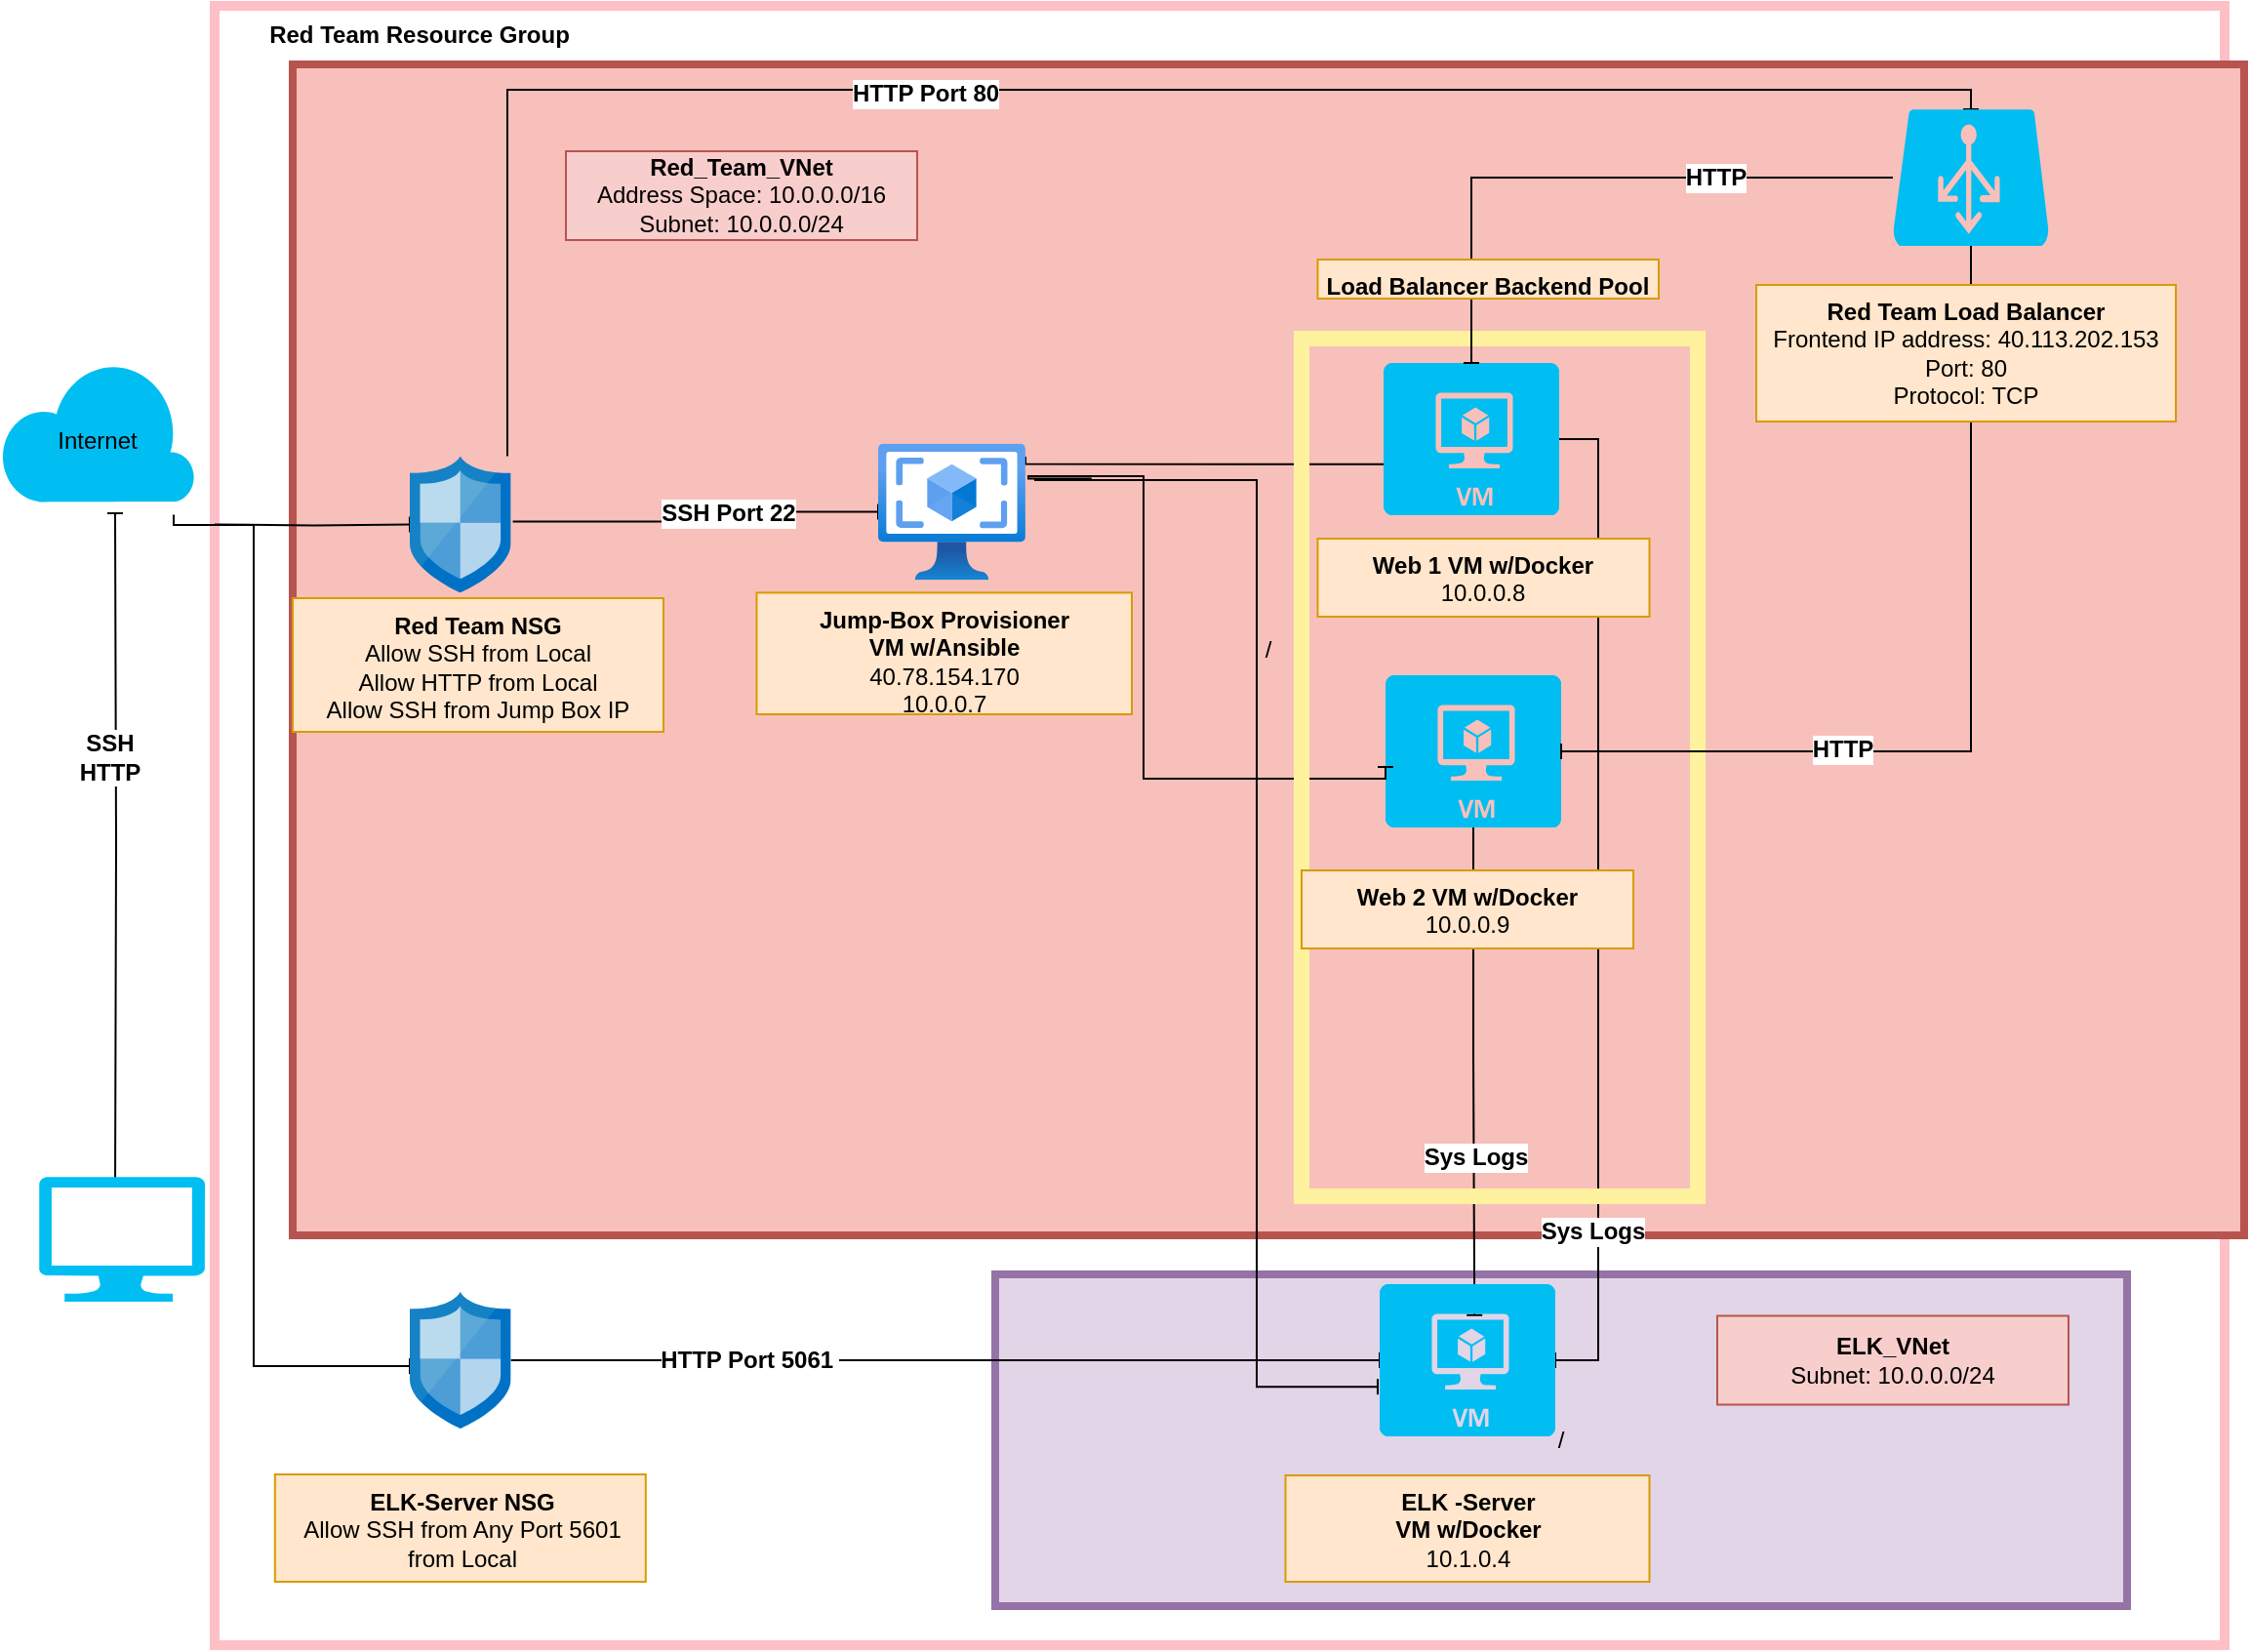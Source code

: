 <mxfile version="16.6.2" type="device"><diagram id="gFYbJ6DbzwovJYtp8M3t" name="Page-1"><mxGraphModel dx="1310" dy="555" grid="1" gridSize="10" guides="1" tooltips="1" connect="1" arrows="1" fold="1" page="1" pageScale="1" pageWidth="2339" pageHeight="3300" math="0" shadow="0"><root><mxCell id="0"/><mxCell id="1" parent="0"/><mxCell id="jihFzB_2433MFRglX_Ck-91" value="" style="rounded=0;whiteSpace=wrap;html=1;shadow=0;fontSize=12;strokeColor=#FFBFC6;strokeWidth=5;fillColor=none;gradientColor=#ffffff;" parent="1" vertex="1"><mxGeometry x="130" y="20" width="1030" height="840" as="geometry"/></mxCell><mxCell id="5mvq__jH7AduSoHeXFkl-2" value="/" style="rounded=0;whiteSpace=wrap;html=1;shadow=0;fontSize=12;strokeWidth=4;fillColor=#e1d5e7;strokeColor=#9673a6;" vertex="1" parent="1"><mxGeometry x="530" y="670" width="580" height="170" as="geometry"/></mxCell><mxCell id="jihFzB_2433MFRglX_Ck-89" value="/" style="rounded=0;whiteSpace=wrap;html=1;shadow=0;fontSize=12;strokeWidth=4;fillColor=#F8C0BA;strokeColor=#b85450;" parent="1" vertex="1"><mxGeometry x="170" y="50" width="1000" height="600" as="geometry"/></mxCell><mxCell id="jihFzB_2433MFRglX_Ck-4" value="" style="edgeStyle=orthogonalEdgeStyle;rounded=0;orthogonalLoop=1;jettySize=auto;html=1;exitX=0.459;exitY=0.156;exitDx=0;exitDy=0;exitPerimeter=0;endArrow=baseDash;endFill=0;entryX=0.59;entryY=1.079;entryDx=0;entryDy=0;entryPerimeter=0;" parent="1" target="jihFzB_2433MFRglX_Ck-86" edge="1"><mxGeometry relative="1" as="geometry"><mxPoint x="79.015" y="624.984" as="sourcePoint"/><mxPoint x="79" y="320.7" as="targetPoint"/></mxGeometry></mxCell><mxCell id="jihFzB_2433MFRglX_Ck-85" value="&lt;b&gt;SSH&lt;br&gt;HTTP&lt;/b&gt;" style="edgeLabel;html=1;align=center;verticalAlign=middle;resizable=0;points=[];fontSize=12;" parent="jihFzB_2433MFRglX_Ck-4" vertex="1" connectable="0"><mxGeometry x="0.275" y="3" relative="1" as="geometry"><mxPoint as="offset"/></mxGeometry></mxCell><mxCell id="jihFzB_2433MFRglX_Ck-8" value="" style="edgeStyle=orthogonalEdgeStyle;rounded=0;orthogonalLoop=1;jettySize=auto;html=1;endArrow=baseDash;endFill=0;" parent="1" target="jihFzB_2433MFRglX_Ck-55" edge="1"><mxGeometry relative="1" as="geometry"><mxPoint x="130" y="285.7" as="sourcePoint"/><mxPoint x="200" y="307.8" as="targetPoint"/></mxGeometry></mxCell><mxCell id="jihFzB_2433MFRglX_Ck-49" style="edgeStyle=orthogonalEdgeStyle;rounded=0;orthogonalLoop=1;jettySize=auto;html=1;exitX=0.89;exitY=0.5;exitDx=0;exitDy=0;exitPerimeter=0;endArrow=baseDash;endFill=0;" parent="1" target="jihFzB_2433MFRglX_Ck-54" edge="1"><mxGeometry relative="1" as="geometry"><mxPoint x="109" y="280.72" as="sourcePoint"/><mxPoint x="220.385" y="716.978" as="targetPoint"/><Array as="points"><mxPoint x="109" y="286"/><mxPoint x="150" y="286"/><mxPoint x="150" y="717"/></Array></mxGeometry></mxCell><mxCell id="jihFzB_2433MFRglX_Ck-75" style="edgeStyle=orthogonalEdgeStyle;rounded=0;orthogonalLoop=1;jettySize=auto;html=1;fontSize=12;entryX=0.5;entryY=0;entryDx=0;entryDy=0;entryPerimeter=0;endArrow=baseDash;endFill=0;" parent="1" target="jihFzB_2433MFRglX_Ck-74" edge="1" source="jihFzB_2433MFRglX_Ck-55"><mxGeometry relative="1" as="geometry"><mxPoint x="75.6" y="73" as="targetPoint"/><mxPoint x="100" y="140" as="sourcePoint"/><Array as="points"><mxPoint x="280" y="63"/><mxPoint x="1030" y="63"/></Array></mxGeometry></mxCell><mxCell id="jihFzB_2433MFRglX_Ck-77" value="&lt;b&gt;HTTP Port 80&lt;/b&gt;" style="edgeLabel;html=1;align=center;verticalAlign=middle;resizable=0;points=[];fontSize=12;" parent="jihFzB_2433MFRglX_Ck-75" vertex="1" connectable="0"><mxGeometry x="-0.153" y="-2" relative="1" as="geometry"><mxPoint as="offset"/></mxGeometry></mxCell><mxCell id="jihFzB_2433MFRglX_Ck-17" value="" style="edgeStyle=orthogonalEdgeStyle;rounded=0;orthogonalLoop=1;jettySize=auto;html=1;exitX=1.019;exitY=0.479;exitDx=0;exitDy=0;exitPerimeter=0;endArrow=baseDash;endFill=0;" parent="1" source="jihFzB_2433MFRglX_Ck-55" target="jihFzB_2433MFRglX_Ck-16" edge="1"><mxGeometry relative="1" as="geometry"><mxPoint x="270" y="307.8" as="sourcePoint"/></mxGeometry></mxCell><mxCell id="jihFzB_2433MFRglX_Ck-59" value="&lt;b&gt;SSH Port 22&lt;/b&gt;" style="edgeLabel;html=1;align=center;verticalAlign=middle;resizable=0;points=[];fontSize=12;" parent="jihFzB_2433MFRglX_Ck-17" vertex="1" connectable="0"><mxGeometry x="0.192" y="-1" relative="1" as="geometry"><mxPoint as="offset"/></mxGeometry></mxCell><mxCell id="jihFzB_2433MFRglX_Ck-22" value="" style="edgeStyle=orthogonalEdgeStyle;rounded=0;orthogonalLoop=1;jettySize=auto;html=1;exitX=1.046;exitY=0.352;exitDx=0;exitDy=0;exitPerimeter=0;entryX=0.011;entryY=0.181;entryDx=0;entryDy=0;entryPerimeter=0;endArrow=baseDash;endFill=0;" parent="1" edge="1"><mxGeometry relative="1" as="geometry"><mxPoint x="545.48" y="250.995" as="sourcePoint"/><mxPoint x="729.99" y="254.838" as="targetPoint"/><Array as="points"><mxPoint x="546" y="254"/></Array></mxGeometry></mxCell><mxCell id="jihFzB_2433MFRglX_Ck-16" value="" style="aspect=fixed;html=1;points=[];align=center;image;fontSize=12;image=img/lib/azure2/compute/VM_Images_Classic.svg;fillColor=none;" parent="1" vertex="1"><mxGeometry x="470" y="244.22" width="75.46" height="70" as="geometry"/></mxCell><mxCell id="jihFzB_2433MFRglX_Ck-73" style="edgeStyle=orthogonalEdgeStyle;rounded=0;orthogonalLoop=1;jettySize=auto;html=1;entryX=1;entryY=0.5;entryDx=0;entryDy=0;entryPerimeter=0;fontSize=12;exitX=1;exitY=0.5;exitDx=0;exitDy=0;exitPerimeter=0;endArrow=baseDash;endFill=0;" parent="1" source="jihFzB_2433MFRglX_Ck-20" target="jihFzB_2433MFRglX_Ck-60" edge="1"><mxGeometry relative="1" as="geometry"><mxPoint x="860" y="253" as="sourcePoint"/></mxGeometry></mxCell><mxCell id="jihFzB_2433MFRglX_Ck-82" value="&lt;b&gt;Sys Logs&lt;/b&gt;" style="edgeLabel;html=1;align=center;verticalAlign=middle;resizable=0;points=[];fontSize=12;" parent="jihFzB_2433MFRglX_Ck-73" vertex="1" connectable="0"><mxGeometry x="0.658" y="-3" relative="1" as="geometry"><mxPoint as="offset"/></mxGeometry></mxCell><mxCell id="jihFzB_2433MFRglX_Ck-20" value="" style="verticalLabelPosition=bottom;html=1;verticalAlign=top;align=center;strokeColor=none;fillColor=#00BEF2;shape=mxgraph.azure.virtual_machine;" parent="1" vertex="1"><mxGeometry x="729" y="203" width="90" height="78" as="geometry"/></mxCell><mxCell id="jihFzB_2433MFRglX_Ck-72" style="edgeStyle=orthogonalEdgeStyle;rounded=0;orthogonalLoop=1;jettySize=auto;html=1;exitX=0.5;exitY=1;exitDx=0;exitDy=0;exitPerimeter=0;entryX=0.54;entryY=0.203;entryDx=0;entryDy=0;entryPerimeter=0;fontSize=12;endArrow=baseDash;endFill=0;" parent="1" source="jihFzB_2433MFRglX_Ck-21" target="jihFzB_2433MFRglX_Ck-60" edge="1"><mxGeometry relative="1" as="geometry"/></mxCell><mxCell id="jihFzB_2433MFRglX_Ck-83" value="&lt;b&gt;Sys Logs&lt;/b&gt;" style="edgeLabel;html=1;align=center;verticalAlign=middle;resizable=0;points=[];fontSize=12;" parent="jihFzB_2433MFRglX_Ck-72" vertex="1" connectable="0"><mxGeometry x="0.354" relative="1" as="geometry"><mxPoint as="offset"/></mxGeometry></mxCell><mxCell id="jihFzB_2433MFRglX_Ck-21" value="" style="verticalLabelPosition=bottom;html=1;verticalAlign=top;align=center;strokeColor=none;fillColor=#00BEF2;shape=mxgraph.azure.virtual_machine;" parent="1" vertex="1"><mxGeometry x="730" y="363" width="90" height="78" as="geometry"/></mxCell><mxCell id="jihFzB_2433MFRglX_Ck-23" value="" style="edgeStyle=orthogonalEdgeStyle;rounded=0;orthogonalLoop=1;jettySize=auto;html=1;exitX=1.034;exitY=0.5;exitDx=0;exitDy=0;exitPerimeter=0;endArrow=baseDash;endFill=0;" parent="1" edge="1"><mxGeometry relative="1" as="geometry"><mxPoint x="579.38" y="262.215" as="sourcePoint"/><mxPoint x="730" y="410" as="targetPoint"/><Array as="points"><mxPoint x="547" y="262"/><mxPoint x="547" y="261"/><mxPoint x="606" y="261"/><mxPoint x="606" y="416"/></Array></mxGeometry></mxCell><mxCell id="jihFzB_2433MFRglX_Ck-28" value="" style="rounded=0;whiteSpace=wrap;html=1;fillColor=none;strokeColor=#FFF29E;strokeWidth=8;" parent="1" vertex="1"><mxGeometry x="687" y="190.5" width="203" height="439.5" as="geometry"/></mxCell><mxCell id="jihFzB_2433MFRglX_Ck-51" value="&lt;div style=&quot;text-align: center&quot;&gt;&lt;span&gt;&lt;font face=&quot;helvetica&quot;&gt;&lt;b&gt;ELK-Server NSG&lt;/b&gt;&lt;br&gt;Allow SSH from Any Port 5601 from Local&lt;/font&gt;&lt;/span&gt;&lt;/div&gt;" style="text;whiteSpace=wrap;html=1;fontSize=12;perimeterSpacing=0;strokeWidth=1;shadow=0;fillColor=#ffe6cc;strokeColor=#d79b00;" parent="1" vertex="1"><mxGeometry x="160.9" y="772.5" width="190" height="55" as="geometry"/></mxCell><mxCell id="jihFzB_2433MFRglX_Ck-64" style="edgeStyle=orthogonalEdgeStyle;rounded=0;orthogonalLoop=1;jettySize=auto;html=1;entryX=0;entryY=0.5;entryDx=0;entryDy=0;entryPerimeter=0;fontSize=12;endArrow=baseDash;endFill=0;" parent="1" source="jihFzB_2433MFRglX_Ck-54" target="jihFzB_2433MFRglX_Ck-60" edge="1"><mxGeometry relative="1" as="geometry"/></mxCell><mxCell id="jihFzB_2433MFRglX_Ck-84" value="&lt;b&gt;HTTP Port 5061&amp;nbsp;&lt;/b&gt;" style="edgeLabel;html=1;align=center;verticalAlign=middle;resizable=0;points=[];fontSize=12;" parent="jihFzB_2433MFRglX_Ck-64" vertex="1" connectable="0"><mxGeometry x="-0.454" relative="1" as="geometry"><mxPoint as="offset"/></mxGeometry></mxCell><mxCell id="jihFzB_2433MFRglX_Ck-54" value="" style="sketch=0;aspect=fixed;html=1;points=[];align=center;image;fontSize=12;image=img/lib/mscae/Network_Security_Groups_Classic.svg;shadow=0;strokeWidth=1;fillColor=none;" parent="1" vertex="1"><mxGeometry x="230" y="679" width="51.8" height="70" as="geometry"/></mxCell><mxCell id="jihFzB_2433MFRglX_Ck-55" value="" style="sketch=0;aspect=fixed;html=1;points=[];align=center;image;fontSize=12;image=img/lib/mscae/Network_Security_Groups_Classic.svg;shadow=0;strokeWidth=1;fillColor=none;" parent="1" vertex="1"><mxGeometry x="230" y="250.7" width="51.8" height="70" as="geometry"/></mxCell><mxCell id="jihFzB_2433MFRglX_Ck-57" value="" style="verticalLabelPosition=bottom;html=1;verticalAlign=top;align=center;strokeColor=none;fillColor=#00BEF2;shape=mxgraph.azure.computer;pointerEvents=1;shadow=0;fontSize=12;" parent="1" vertex="1"><mxGeometry x="40" y="620" width="85" height="64" as="geometry"/></mxCell><mxCell id="jihFzB_2433MFRglX_Ck-58" value="&lt;div&gt;&lt;span&gt;&lt;font face=&quot;helvetica&quot;&gt;&lt;b&gt;Red Team NSG&lt;/b&gt;&lt;br&gt;Allow SSH from Local&lt;/font&gt;&lt;/span&gt;&lt;/div&gt;&lt;div&gt;&lt;span&gt;&lt;font face=&quot;helvetica&quot;&gt;Allow HTTP from Local&lt;/font&gt;&lt;/span&gt;&lt;/div&gt;&lt;div&gt;&lt;span&gt;&lt;font face=&quot;helvetica&quot;&gt;Allow SSH from Jump Box IP&lt;/font&gt;&lt;/span&gt;&lt;/div&gt;" style="text;whiteSpace=wrap;html=1;fontSize=12;perimeterSpacing=0;strokeWidth=1;shadow=0;fillColor=#ffe6cc;strokeColor=#d79b00;align=center;" parent="1" vertex="1"><mxGeometry x="170" y="323.5" width="190" height="68.5" as="geometry"/></mxCell><mxCell id="jihFzB_2433MFRglX_Ck-60" value="" style="verticalLabelPosition=bottom;html=1;verticalAlign=top;align=center;strokeColor=none;fillColor=#00BEF2;shape=mxgraph.azure.virtual_machine;" parent="1" vertex="1"><mxGeometry x="727" y="675" width="90" height="78" as="geometry"/></mxCell><mxCell id="jihFzB_2433MFRglX_Ck-61" value="&lt;b&gt;ELK -Server&lt;/b&gt;&lt;br&gt;&lt;b&gt;VM w/Docker&lt;/b&gt;&lt;br&gt;10.1.0.4" style="text;whiteSpace=wrap;html=1;fontSize=12;perimeterSpacing=0;strokeWidth=1;shadow=0;fillColor=#ffe6cc;strokeColor=#d79b00;align=center;" parent="1" vertex="1"><mxGeometry x="678.75" y="773" width="186.5" height="54.5" as="geometry"/></mxCell><mxCell id="jihFzB_2433MFRglX_Ck-71" style="edgeStyle=orthogonalEdgeStyle;rounded=0;orthogonalLoop=1;jettySize=auto;html=1;fontSize=12;entryX=-0.011;entryY=0.674;entryDx=0;entryDy=0;entryPerimeter=0;endArrow=baseDash;endFill=0;" parent="1" target="jihFzB_2433MFRglX_Ck-60" edge="1"><mxGeometry relative="1" as="geometry"><mxPoint x="720" y="733" as="targetPoint"/><mxPoint x="550" y="263" as="sourcePoint"/><Array as="points"><mxPoint x="664" y="263"/><mxPoint x="664" y="728"/></Array></mxGeometry></mxCell><mxCell id="jihFzB_2433MFRglX_Ck-66" value="&lt;b&gt;Jump-Box Provisioner&lt;/b&gt;&lt;br&gt;&lt;b&gt;VM w/Ansible&lt;/b&gt;&lt;br&gt;40.78.154.170&lt;br&gt;10.0.0.7" style="text;whiteSpace=wrap;html=1;fontSize=12;perimeterSpacing=0;strokeWidth=1;shadow=0;fillColor=#ffe6cc;strokeColor=#d79b00;align=center;" parent="1" vertex="1"><mxGeometry x="407.73" y="320.7" width="192.27" height="62.3" as="geometry"/></mxCell><mxCell id="jihFzB_2433MFRglX_Ck-68" value="&lt;b&gt;Web 1 VM w/Docker&lt;/b&gt;&lt;br&gt;10.0.0.8" style="text;whiteSpace=wrap;html=1;fontSize=12;perimeterSpacing=0;strokeWidth=1;shadow=0;fillColor=#ffe6cc;strokeColor=#d79b00;align=center;" parent="1" vertex="1"><mxGeometry x="695.25" y="293" width="170" height="40" as="geometry"/></mxCell><mxCell id="jihFzB_2433MFRglX_Ck-69" value="&lt;b&gt;Web 2 VM w/Docker&lt;/b&gt;&lt;br&gt;10.0.0.9" style="text;whiteSpace=wrap;html=1;fontSize=12;perimeterSpacing=0;strokeWidth=1;shadow=0;fillColor=#ffe6cc;strokeColor=#d79b00;align=center;" parent="1" vertex="1"><mxGeometry x="687" y="463" width="170" height="40" as="geometry"/></mxCell><mxCell id="jihFzB_2433MFRglX_Ck-78" style="edgeStyle=orthogonalEdgeStyle;rounded=0;orthogonalLoop=1;jettySize=auto;html=1;fontSize=12;entryX=0.5;entryY=0;entryDx=0;entryDy=0;entryPerimeter=0;endArrow=baseDash;endFill=0;" parent="1" source="jihFzB_2433MFRglX_Ck-74" target="jihFzB_2433MFRglX_Ck-20" edge="1"><mxGeometry relative="1" as="geometry"><mxPoint x="1040" y="243" as="targetPoint"/></mxGeometry></mxCell><mxCell id="jihFzB_2433MFRglX_Ck-80" value="&lt;b&gt;HTTP&lt;/b&gt;" style="edgeLabel;html=1;align=center;verticalAlign=middle;resizable=0;points=[];fontSize=12;" parent="jihFzB_2433MFRglX_Ck-78" vertex="1" connectable="0"><mxGeometry x="-0.411" relative="1" as="geometry"><mxPoint as="offset"/></mxGeometry></mxCell><mxCell id="jihFzB_2433MFRglX_Ck-79" style="edgeStyle=orthogonalEdgeStyle;rounded=0;orthogonalLoop=1;jettySize=auto;html=1;exitX=0.5;exitY=1;exitDx=0;exitDy=0;exitPerimeter=0;entryX=1;entryY=0.5;entryDx=0;entryDy=0;entryPerimeter=0;fontSize=12;endArrow=baseDash;endFill=0;" parent="1" source="jihFzB_2433MFRglX_Ck-74" target="jihFzB_2433MFRglX_Ck-21" edge="1"><mxGeometry relative="1" as="geometry"/></mxCell><mxCell id="jihFzB_2433MFRglX_Ck-81" value="&lt;b&gt;HTTP&lt;/b&gt;" style="edgeLabel;html=1;align=center;verticalAlign=middle;resizable=0;points=[];fontSize=12;" parent="jihFzB_2433MFRglX_Ck-79" vertex="1" connectable="0"><mxGeometry x="0.389" y="-1" relative="1" as="geometry"><mxPoint as="offset"/></mxGeometry></mxCell><mxCell id="jihFzB_2433MFRglX_Ck-74" value="" style="verticalLabelPosition=bottom;html=1;verticalAlign=top;align=center;strokeColor=none;fillColor=#00BEF2;shape=mxgraph.azure.azure_load_balancer;shadow=0;fontSize=12;" parent="1" vertex="1"><mxGeometry x="990" y="73" width="80" height="70" as="geometry"/></mxCell><mxCell id="jihFzB_2433MFRglX_Ck-76" value="&lt;div&gt;&lt;span&gt;&lt;font face=&quot;helvetica&quot;&gt;&lt;b&gt;Red Team Load Balancer&lt;/b&gt;&lt;/font&gt;&lt;/span&gt;&lt;span&gt;&lt;font face=&quot;helvetica&quot;&gt;&lt;br&gt;&lt;/font&gt;&lt;/span&gt;&lt;/div&gt;&lt;div&gt;&lt;span&gt;&lt;font face=&quot;helvetica&quot;&gt;Frontend IP address: 40.113.202.153&lt;br&gt;Port: 80&lt;br&gt;Protocol: TCP&lt;/font&gt;&lt;/span&gt;&lt;/div&gt;" style="text;whiteSpace=wrap;html=1;fontSize=12;perimeterSpacing=0;strokeWidth=1;shadow=0;fillColor=#ffe6cc;strokeColor=#d79b00;align=center;" parent="1" vertex="1"><mxGeometry x="920" y="163" width="215" height="70" as="geometry"/></mxCell><mxCell id="jihFzB_2433MFRglX_Ck-86" value="" style="verticalLabelPosition=bottom;html=1;verticalAlign=top;align=center;strokeColor=none;fillColor=#00BEF2;shape=mxgraph.azure.cloud;shadow=0;fontSize=12;" parent="1" vertex="1"><mxGeometry x="20" y="201.22" width="100" height="73" as="geometry"/></mxCell><mxCell id="jihFzB_2433MFRglX_Ck-87" value="Internet" style="text;html=1;strokeColor=none;fillColor=none;align=center;verticalAlign=middle;whiteSpace=wrap;rounded=0;shadow=0;fontSize=12;" parent="1" vertex="1"><mxGeometry x="40" y="228" width="60" height="30" as="geometry"/></mxCell><mxCell id="jihFzB_2433MFRglX_Ck-88" value="&lt;b&gt;Red_Team_VNet&lt;/b&gt;&lt;br&gt;Address Space: 10.0.0.0/16&lt;br&gt;Subnet: 10.0.0.0/24" style="text;html=1;strokeColor=#b85450;fillColor=#f8cecc;align=center;verticalAlign=middle;whiteSpace=wrap;rounded=0;shadow=0;fontSize=12;" parent="1" vertex="1"><mxGeometry x="310" y="94.5" width="180" height="45.5" as="geometry"/></mxCell><mxCell id="jihFzB_2433MFRglX_Ck-92" value="&lt;b&gt;Red Team Resource Group&lt;/b&gt;" style="text;html=1;strokeColor=none;fillColor=none;align=center;verticalAlign=middle;whiteSpace=wrap;rounded=0;shadow=0;fontSize=12;" parent="1" vertex="1"><mxGeometry x="140" y="20" width="190" height="30" as="geometry"/></mxCell><mxCell id="5mvq__jH7AduSoHeXFkl-1" value="&lt;b&gt;Load Balancer Backend Pool&lt;/b&gt;" style="text;whiteSpace=wrap;html=1;fontSize=12;perimeterSpacing=0;strokeWidth=1;shadow=0;fillColor=#ffe6cc;strokeColor=#d79b00;align=center;" vertex="1" parent="1"><mxGeometry x="695.25" y="150" width="174.75" height="20" as="geometry"/></mxCell><mxCell id="5mvq__jH7AduSoHeXFkl-6" value="&lt;b&gt;ELK_VNet&lt;/b&gt;&lt;br&gt;Subnet: 10.0.0.0/24" style="text;html=1;strokeColor=#b85450;fillColor=#f8cecc;align=center;verticalAlign=middle;whiteSpace=wrap;rounded=0;shadow=0;fontSize=12;" vertex="1" parent="1"><mxGeometry x="900" y="691.25" width="180" height="45.5" as="geometry"/></mxCell></root></mxGraphModel></diagram></mxfile>